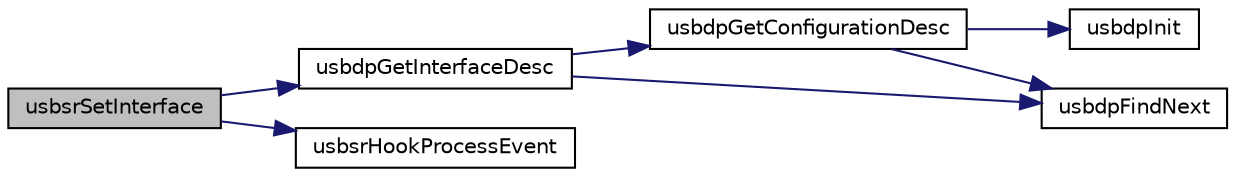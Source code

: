 digraph "usbsrSetInterface"
{
  edge [fontname="Helvetica",fontsize="10",labelfontname="Helvetica",labelfontsize="10"];
  node [fontname="Helvetica",fontsize="10",shape=record];
  rankdir="LR";
  Node1 [label="usbsrSetInterface",height=0.2,width=0.4,color="black", fillcolor="grey75", style="filled" fontcolor="black"];
  Node1 -> Node2 [color="midnightblue",fontsize="10",style="solid",fontname="Helvetica"];
  Node2 [label="usbdpGetInterfaceDesc",height=0.2,width=0.4,color="black", fillcolor="white", style="filled",URL="$group__module__usb__descriptor__parser.html#ga94c73ff530f8f742252120da69353f27",tooltip="Locates an interface descriptor. "];
  Node2 -> Node3 [color="midnightblue",fontsize="10",style="solid",fontname="Helvetica"];
  Node3 [label="usbdpGetConfigurationDesc",height=0.2,width=0.4,color="black", fillcolor="white", style="filled",URL="$group__module__usb__descriptor__parser.html#ga8ebd0fb9a85c4c5061775389002b38b2",tooltip="Locates a configuration descriptor. "];
  Node3 -> Node4 [color="midnightblue",fontsize="10",style="solid",fontname="Helvetica"];
  Node4 [label="usbdpInit",height=0.2,width=0.4,color="black", fillcolor="white", style="filled",URL="$group__module__usb__descriptor__parser.html#ga969fb908864bc605f3f2e63b07c4c49a",tooltip="Initializes a search. "];
  Node3 -> Node5 [color="midnightblue",fontsize="10",style="solid",fontname="Helvetica"];
  Node5 [label="usbdpFindNext",height=0.2,width=0.4,color="black", fillcolor="white", style="filled",URL="$group__module__usb__descriptor__parser.html#ga77b5056793751a52435cc5ef58faf7db",tooltip="Locates the descriptor of the wanted type. "];
  Node2 -> Node5 [color="midnightblue",fontsize="10",style="solid",fontname="Helvetica"];
  Node1 -> Node6 [color="midnightblue",fontsize="10",style="solid",fontname="Helvetica"];
  Node6 [label="usbsrHookProcessEvent",height=0.2,width=0.4,color="black", fillcolor="white", style="filled",URL="$group__module__usb__standard__requests.html#ga0e14090806b511ff54b95ba67a11d261",tooltip="Hook which is called upon a standard request generated event (unsupported). "];
}
